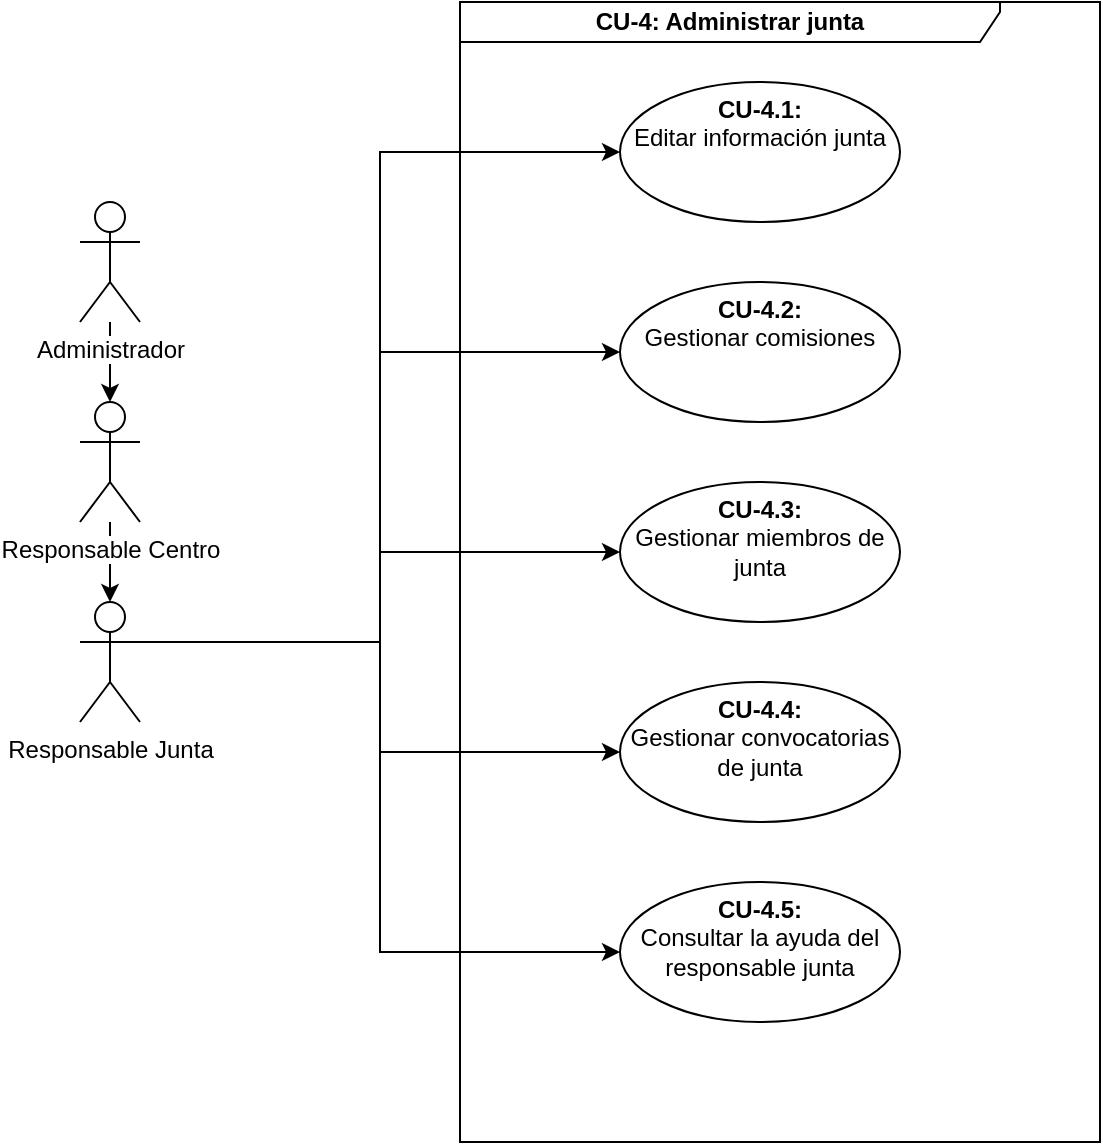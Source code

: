 <mxfile version="21.6.5" type="device">
  <diagram id="szs79xgOVXDPXgL9OrpX" name="Página-1">
    <mxGraphModel dx="1418" dy="820" grid="1" gridSize="10" guides="1" tooltips="1" connect="1" arrows="1" fold="1" page="1" pageScale="1" pageWidth="1150" pageHeight="700" math="0" shadow="0">
      <root>
        <mxCell id="0" />
        <mxCell id="1" parent="0" />
        <mxCell id="DPbp3sRypC6EYG-zwKEf-8" style="edgeStyle=orthogonalEdgeStyle;rounded=0;orthogonalLoop=1;jettySize=auto;html=1;exitX=1;exitY=0.333;exitDx=0;exitDy=0;exitPerimeter=0;entryX=0;entryY=0.5;entryDx=0;entryDy=0;" parent="1" source="sPL6j5M4cInQpzno-Po--5" target="DPbp3sRypC6EYG-zwKEf-5" edge="1">
          <mxGeometry relative="1" as="geometry">
            <mxPoint x="125" y="145" as="sourcePoint" />
          </mxGeometry>
        </mxCell>
        <mxCell id="DPbp3sRypC6EYG-zwKEf-11" style="edgeStyle=orthogonalEdgeStyle;rounded=0;orthogonalLoop=1;jettySize=auto;html=1;exitX=1;exitY=0.333;exitDx=0;exitDy=0;exitPerimeter=0;entryX=0;entryY=0.5;entryDx=0;entryDy=0;" parent="1" source="sPL6j5M4cInQpzno-Po--5" target="NUaUHLJXbepJ66ujS02r-18" edge="1">
          <mxGeometry relative="1" as="geometry">
            <mxPoint x="125" y="145" as="sourcePoint" />
          </mxGeometry>
        </mxCell>
        <mxCell id="Q_k_FdXEpbmu3CS_4IuE-2" style="edgeStyle=orthogonalEdgeStyle;rounded=0;orthogonalLoop=1;jettySize=auto;html=1;exitX=1;exitY=0.333;exitDx=0;exitDy=0;exitPerimeter=0;entryX=0;entryY=0.5;entryDx=0;entryDy=0;" parent="1" source="sPL6j5M4cInQpzno-Po--5" target="Q_k_FdXEpbmu3CS_4IuE-1" edge="1">
          <mxGeometry relative="1" as="geometry">
            <mxPoint x="125" y="145" as="sourcePoint" />
          </mxGeometry>
        </mxCell>
        <mxCell id="hSa4uURxNk3DmLp7kRdM-2" style="edgeStyle=orthogonalEdgeStyle;rounded=0;orthogonalLoop=1;jettySize=auto;html=1;exitX=1;exitY=0.333;exitDx=0;exitDy=0;exitPerimeter=0;entryX=0;entryY=0.5;entryDx=0;entryDy=0;" parent="1" source="sPL6j5M4cInQpzno-Po--5" target="hSa4uURxNk3DmLp7kRdM-1" edge="1">
          <mxGeometry relative="1" as="geometry">
            <mxPoint x="125" y="145" as="sourcePoint" />
          </mxGeometry>
        </mxCell>
        <mxCell id="yU0lEmC6n2iB3_ynG8TF-2" style="edgeStyle=orthogonalEdgeStyle;rounded=0;orthogonalLoop=1;jettySize=auto;html=1;exitX=1;exitY=0.333;exitDx=0;exitDy=0;exitPerimeter=0;entryX=0;entryY=0.5;entryDx=0;entryDy=0;" parent="1" source="sPL6j5M4cInQpzno-Po--5" target="yU0lEmC6n2iB3_ynG8TF-1" edge="1">
          <mxGeometry relative="1" as="geometry">
            <mxPoint x="125" y="145" as="sourcePoint" />
          </mxGeometry>
        </mxCell>
        <mxCell id="NUaUHLJXbepJ66ujS02r-15" value="CU-4: Administrar junta" style="shape=umlFrame;whiteSpace=wrap;html=1;width=270;height=20;fontStyle=1" parent="1" vertex="1">
          <mxGeometry x="280" y="20" width="320" height="570" as="geometry" />
        </mxCell>
        <mxCell id="NUaUHLJXbepJ66ujS02r-18" value="&lt;b&gt;CU-4.1: &lt;br&gt;&lt;/b&gt;Editar información junta" style="ellipse;whiteSpace=wrap;html=1;verticalAlign=top;" parent="1" vertex="1">
          <mxGeometry x="360" y="60" width="140" height="70" as="geometry" />
        </mxCell>
        <mxCell id="DPbp3sRypC6EYG-zwKEf-5" value="&lt;b&gt;CU-4.2: &lt;br&gt;&lt;/b&gt;Gestionar comisiones" style="ellipse;whiteSpace=wrap;html=1;verticalAlign=top;" parent="1" vertex="1">
          <mxGeometry x="360" y="160" width="140" height="70" as="geometry" />
        </mxCell>
        <mxCell id="Q_k_FdXEpbmu3CS_4IuE-1" value="&lt;b&gt;CU-4.3: &lt;br&gt;&lt;/b&gt;Gestionar miembros de junta" style="ellipse;whiteSpace=wrap;html=1;verticalAlign=top;" parent="1" vertex="1">
          <mxGeometry x="360" y="260" width="140" height="70" as="geometry" />
        </mxCell>
        <mxCell id="hSa4uURxNk3DmLp7kRdM-1" value="&lt;b&gt;CU-4.4: &lt;br&gt;&lt;/b&gt;Gestionar convocatorias de junta" style="ellipse;whiteSpace=wrap;html=1;verticalAlign=top;" parent="1" vertex="1">
          <mxGeometry x="360" y="360" width="140" height="70" as="geometry" />
        </mxCell>
        <mxCell id="yU0lEmC6n2iB3_ynG8TF-1" value="&lt;b&gt;CU-4.5: &lt;br&gt;&lt;/b&gt;Consultar la ayuda del responsable junta" style="ellipse;whiteSpace=wrap;html=1;verticalAlign=top;" parent="1" vertex="1">
          <mxGeometry x="360" y="460" width="140" height="70" as="geometry" />
        </mxCell>
        <mxCell id="sPL6j5M4cInQpzno-Po--2" value="" style="edgeStyle=orthogonalEdgeStyle;rounded=0;orthogonalLoop=1;jettySize=auto;html=1;" edge="1" parent="1" source="sPL6j5M4cInQpzno-Po--4" target="sPL6j5M4cInQpzno-Po--5">
          <mxGeometry relative="1" as="geometry" />
        </mxCell>
        <mxCell id="sPL6j5M4cInQpzno-Po--3" value="" style="edgeStyle=orthogonalEdgeStyle;rounded=0;orthogonalLoop=1;jettySize=auto;html=1;" edge="1" parent="1" source="sPL6j5M4cInQpzno-Po--7" target="sPL6j5M4cInQpzno-Po--4">
          <mxGeometry relative="1" as="geometry" />
        </mxCell>
        <mxCell id="sPL6j5M4cInQpzno-Po--4" value="&lt;span style=&quot;background-color: rgb(255 , 255 , 255)&quot;&gt;Responsable Centro&lt;/span&gt;" style="shape=umlActor;verticalLabelPosition=bottom;verticalAlign=top;html=1;outlineConnect=0;" vertex="1" parent="1">
          <mxGeometry x="90" y="220" width="30" height="60" as="geometry" />
        </mxCell>
        <mxCell id="sPL6j5M4cInQpzno-Po--5" value="&lt;span style=&quot;background-color: rgb(255 , 255 , 255)&quot;&gt;Responsable Junta&lt;/span&gt;" style="shape=umlActor;verticalLabelPosition=bottom;verticalAlign=top;html=1;outlineConnect=0;" vertex="1" parent="1">
          <mxGeometry x="90" y="320" width="30" height="60" as="geometry" />
        </mxCell>
        <mxCell id="sPL6j5M4cInQpzno-Po--7" value="&lt;span style=&quot;background-color: rgb(255 , 255 , 255)&quot;&gt;Administrador&lt;/span&gt;" style="shape=umlActor;verticalLabelPosition=bottom;verticalAlign=top;html=1;outlineConnect=0;" vertex="1" parent="1">
          <mxGeometry x="90" y="120" width="30" height="60" as="geometry" />
        </mxCell>
      </root>
    </mxGraphModel>
  </diagram>
</mxfile>
